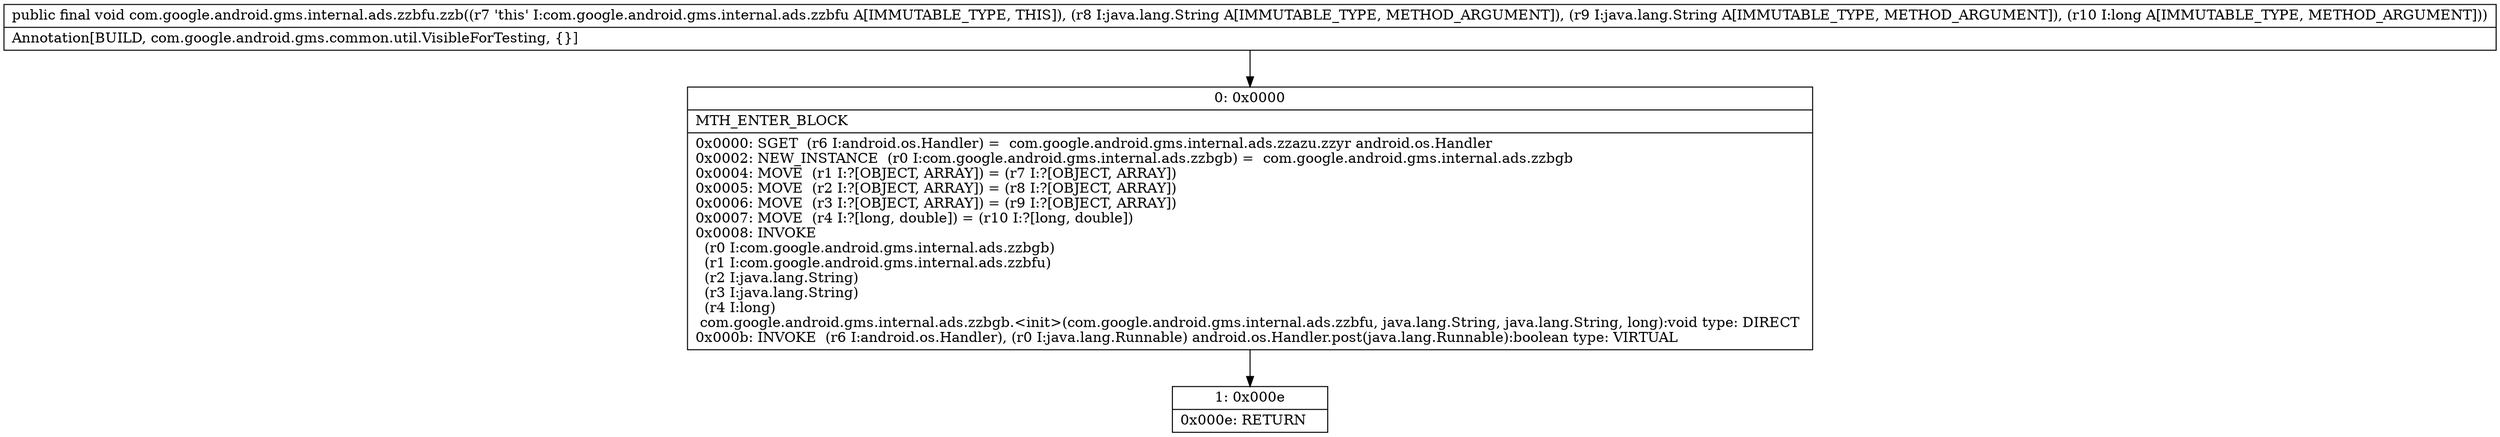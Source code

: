 digraph "CFG forcom.google.android.gms.internal.ads.zzbfu.zzb(Ljava\/lang\/String;Ljava\/lang\/String;J)V" {
Node_0 [shape=record,label="{0\:\ 0x0000|MTH_ENTER_BLOCK\l|0x0000: SGET  (r6 I:android.os.Handler) =  com.google.android.gms.internal.ads.zzazu.zzyr android.os.Handler \l0x0002: NEW_INSTANCE  (r0 I:com.google.android.gms.internal.ads.zzbgb) =  com.google.android.gms.internal.ads.zzbgb \l0x0004: MOVE  (r1 I:?[OBJECT, ARRAY]) = (r7 I:?[OBJECT, ARRAY]) \l0x0005: MOVE  (r2 I:?[OBJECT, ARRAY]) = (r8 I:?[OBJECT, ARRAY]) \l0x0006: MOVE  (r3 I:?[OBJECT, ARRAY]) = (r9 I:?[OBJECT, ARRAY]) \l0x0007: MOVE  (r4 I:?[long, double]) = (r10 I:?[long, double]) \l0x0008: INVOKE  \l  (r0 I:com.google.android.gms.internal.ads.zzbgb)\l  (r1 I:com.google.android.gms.internal.ads.zzbfu)\l  (r2 I:java.lang.String)\l  (r3 I:java.lang.String)\l  (r4 I:long)\l com.google.android.gms.internal.ads.zzbgb.\<init\>(com.google.android.gms.internal.ads.zzbfu, java.lang.String, java.lang.String, long):void type: DIRECT \l0x000b: INVOKE  (r6 I:android.os.Handler), (r0 I:java.lang.Runnable) android.os.Handler.post(java.lang.Runnable):boolean type: VIRTUAL \l}"];
Node_1 [shape=record,label="{1\:\ 0x000e|0x000e: RETURN   \l}"];
MethodNode[shape=record,label="{public final void com.google.android.gms.internal.ads.zzbfu.zzb((r7 'this' I:com.google.android.gms.internal.ads.zzbfu A[IMMUTABLE_TYPE, THIS]), (r8 I:java.lang.String A[IMMUTABLE_TYPE, METHOD_ARGUMENT]), (r9 I:java.lang.String A[IMMUTABLE_TYPE, METHOD_ARGUMENT]), (r10 I:long A[IMMUTABLE_TYPE, METHOD_ARGUMENT]))  | Annotation[BUILD, com.google.android.gms.common.util.VisibleForTesting, \{\}]\l}"];
MethodNode -> Node_0;
Node_0 -> Node_1;
}

